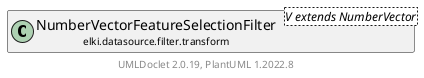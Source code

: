 @startuml
    remove .*\.(Instance|Par|Parameterizer|Factory)$
    set namespaceSeparator none
    hide empty fields
    hide empty methods

    class "<size:14>NumberVectorFeatureSelectionFilter.Par\n<size:10>elki.datasource.filter.transform" as elki.datasource.filter.transform.NumberVectorFeatureSelectionFilter.Par [[NumberVectorFeatureSelectionFilter.Par.html]] {
        {static} +SELECTED_ATTRIBUTES_ID: OptionID
        #selectedAttributes: long[]
        +configure(Parameterization): void
        +make(): NumberVectorFeatureSelectionFilter<DoubleVector>
    }

    interface "<size:14>Parameterizer\n<size:10>elki.utilities.optionhandling" as elki.utilities.optionhandling.Parameterizer [[../../../utilities/optionhandling/Parameterizer.html]] {
        {abstract} +make(): Object
    }
    class "<size:14>NumberVectorFeatureSelectionFilter\n<size:10>elki.datasource.filter.transform" as elki.datasource.filter.transform.NumberVectorFeatureSelectionFilter<V extends NumberVector> [[NumberVectorFeatureSelectionFilter.html]]

    elki.utilities.optionhandling.Parameterizer <|.. elki.datasource.filter.transform.NumberVectorFeatureSelectionFilter.Par
    elki.datasource.filter.transform.NumberVectorFeatureSelectionFilter +-- elki.datasource.filter.transform.NumberVectorFeatureSelectionFilter.Par

    center footer UMLDoclet 2.0.19, PlantUML 1.2022.8
@enduml
